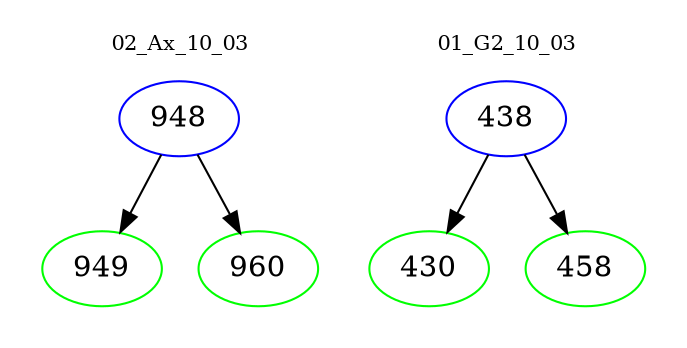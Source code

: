 digraph{
subgraph cluster_0 {
color = white
label = "02_Ax_10_03";
fontsize=10;
T0_948 [label="948", color="blue"]
T0_948 -> T0_949 [color="black"]
T0_949 [label="949", color="green"]
T0_948 -> T0_960 [color="black"]
T0_960 [label="960", color="green"]
}
subgraph cluster_1 {
color = white
label = "01_G2_10_03";
fontsize=10;
T1_438 [label="438", color="blue"]
T1_438 -> T1_430 [color="black"]
T1_430 [label="430", color="green"]
T1_438 -> T1_458 [color="black"]
T1_458 [label="458", color="green"]
}
}

